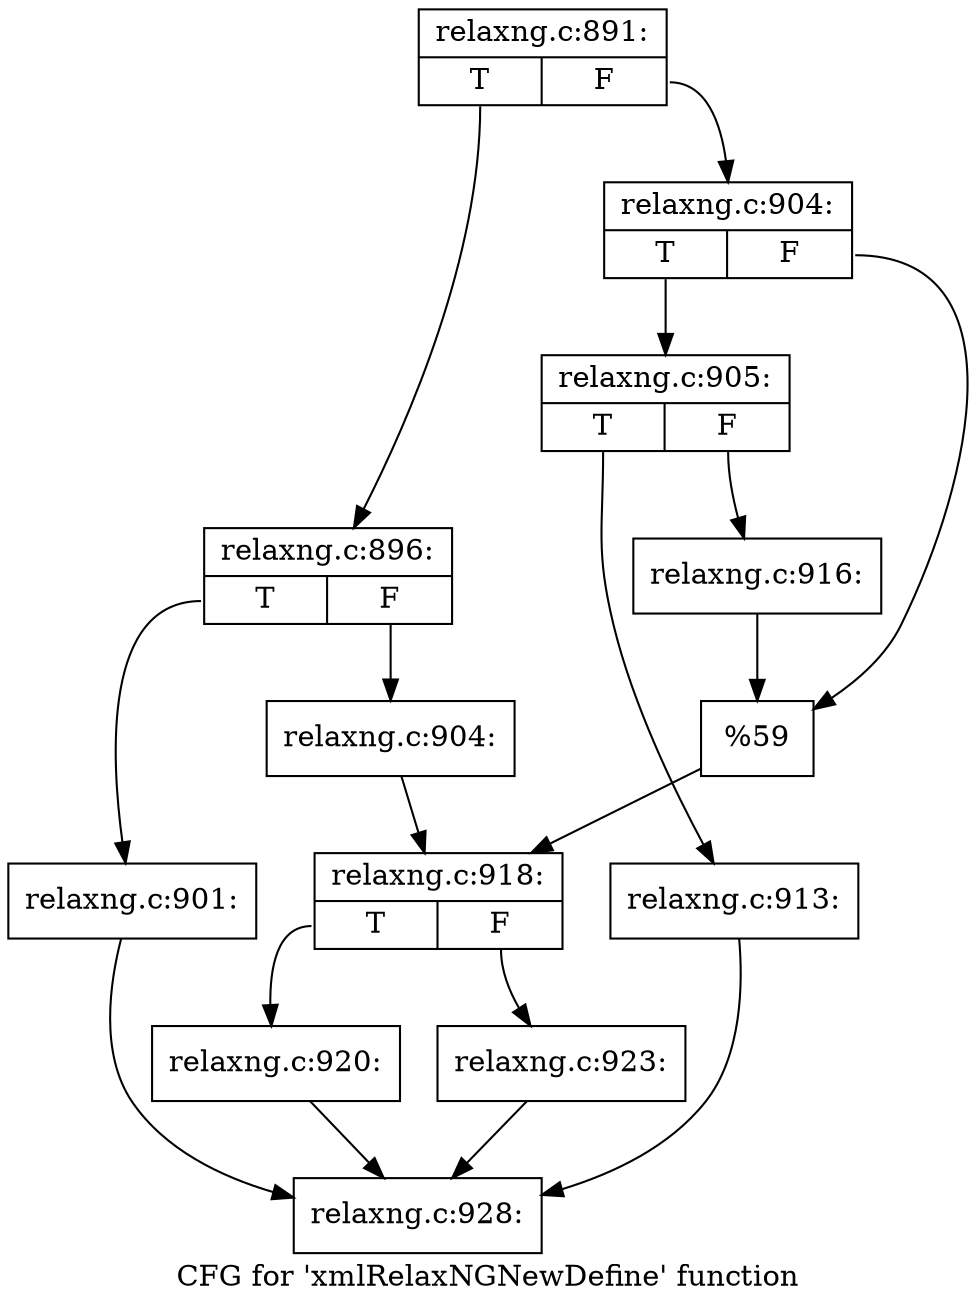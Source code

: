digraph "CFG for 'xmlRelaxNGNewDefine' function" {
	label="CFG for 'xmlRelaxNGNewDefine' function";

	Node0x3e5b4c0 [shape=record,label="{relaxng.c:891:|{<s0>T|<s1>F}}"];
	Node0x3e5b4c0:s0 -> Node0x3e5b900;
	Node0x3e5b4c0:s1 -> Node0x3e5b9a0;
	Node0x3e5b900 [shape=record,label="{relaxng.c:896:|{<s0>T|<s1>F}}"];
	Node0x3e5b900:s0 -> Node0x3e7a330;
	Node0x3e5b900:s1 -> Node0x3e7a380;
	Node0x3e7a330 [shape=record,label="{relaxng.c:901:}"];
	Node0x3e7a330 -> Node0x3e61ff0;
	Node0x3e7a380 [shape=record,label="{relaxng.c:904:}"];
	Node0x3e7a380 -> Node0x3e5b950;
	Node0x3e5b9a0 [shape=record,label="{relaxng.c:904:|{<s0>T|<s1>F}}"];
	Node0x3e5b9a0:s0 -> Node0x3e7add0;
	Node0x3e5b9a0:s1 -> Node0x3e7ae20;
	Node0x3e7add0 [shape=record,label="{relaxng.c:905:|{<s0>T|<s1>F}}"];
	Node0x3e7add0:s0 -> Node0x3e7c1f0;
	Node0x3e7add0:s1 -> Node0x3e7c240;
	Node0x3e7c1f0 [shape=record,label="{relaxng.c:913:}"];
	Node0x3e7c1f0 -> Node0x3e61ff0;
	Node0x3e7c240 [shape=record,label="{relaxng.c:916:}"];
	Node0x3e7c240 -> Node0x3e7ae20;
	Node0x3e7ae20 [shape=record,label="{%59}"];
	Node0x3e7ae20 -> Node0x3e5b950;
	Node0x3e5b950 [shape=record,label="{relaxng.c:918:|{<s0>T|<s1>F}}"];
	Node0x3e5b950:s0 -> Node0x3e7d020;
	Node0x3e5b950:s1 -> Node0x3e7d070;
	Node0x3e7d020 [shape=record,label="{relaxng.c:920:}"];
	Node0x3e7d020 -> Node0x3e61ff0;
	Node0x3e7d070 [shape=record,label="{relaxng.c:923:}"];
	Node0x3e7d070 -> Node0x3e61ff0;
	Node0x3e61ff0 [shape=record,label="{relaxng.c:928:}"];
}
